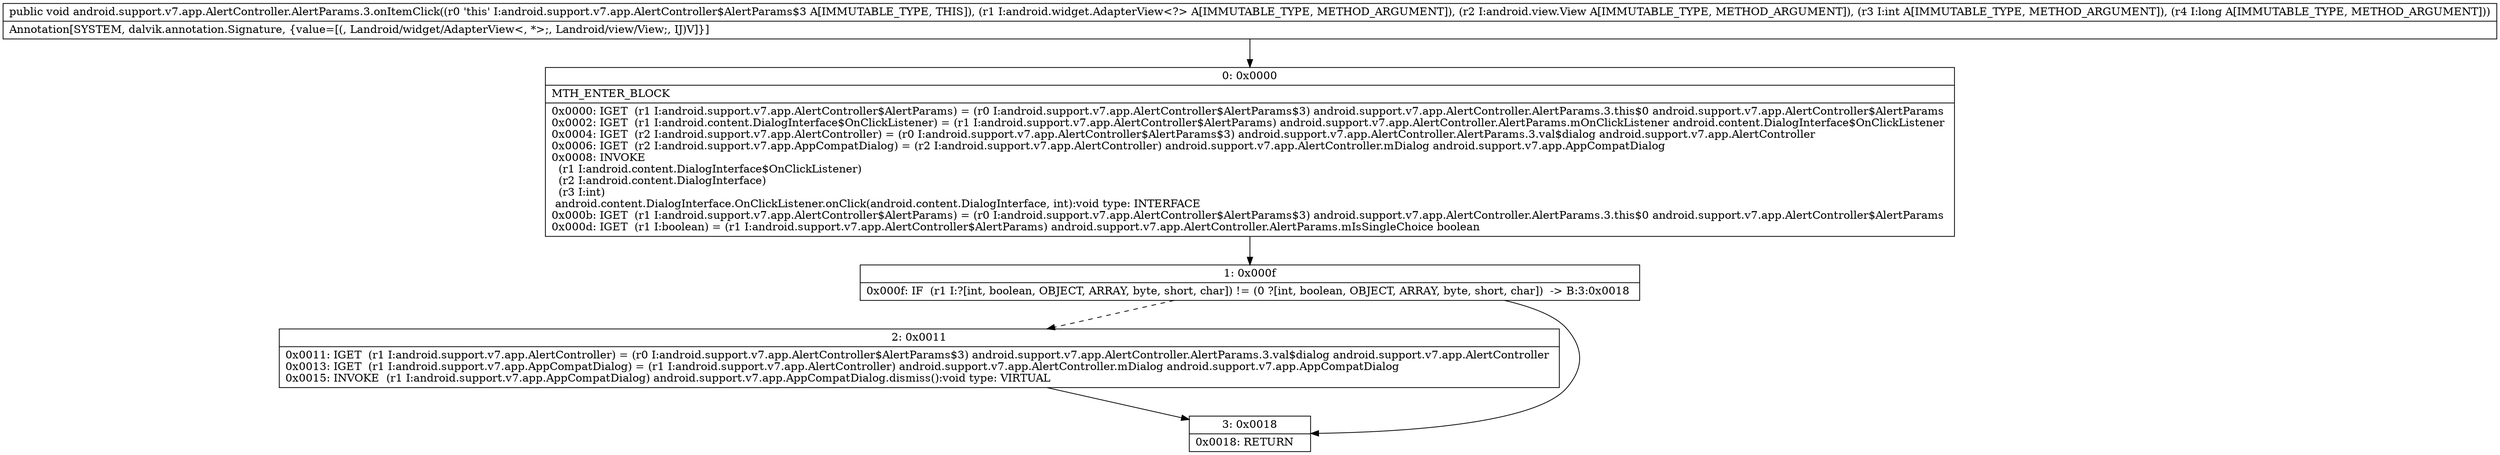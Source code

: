 digraph "CFG forandroid.support.v7.app.AlertController.AlertParams.3.onItemClick(Landroid\/widget\/AdapterView;Landroid\/view\/View;IJ)V" {
Node_0 [shape=record,label="{0\:\ 0x0000|MTH_ENTER_BLOCK\l|0x0000: IGET  (r1 I:android.support.v7.app.AlertController$AlertParams) = (r0 I:android.support.v7.app.AlertController$AlertParams$3) android.support.v7.app.AlertController.AlertParams.3.this$0 android.support.v7.app.AlertController$AlertParams \l0x0002: IGET  (r1 I:android.content.DialogInterface$OnClickListener) = (r1 I:android.support.v7.app.AlertController$AlertParams) android.support.v7.app.AlertController.AlertParams.mOnClickListener android.content.DialogInterface$OnClickListener \l0x0004: IGET  (r2 I:android.support.v7.app.AlertController) = (r0 I:android.support.v7.app.AlertController$AlertParams$3) android.support.v7.app.AlertController.AlertParams.3.val$dialog android.support.v7.app.AlertController \l0x0006: IGET  (r2 I:android.support.v7.app.AppCompatDialog) = (r2 I:android.support.v7.app.AlertController) android.support.v7.app.AlertController.mDialog android.support.v7.app.AppCompatDialog \l0x0008: INVOKE  \l  (r1 I:android.content.DialogInterface$OnClickListener)\l  (r2 I:android.content.DialogInterface)\l  (r3 I:int)\l android.content.DialogInterface.OnClickListener.onClick(android.content.DialogInterface, int):void type: INTERFACE \l0x000b: IGET  (r1 I:android.support.v7.app.AlertController$AlertParams) = (r0 I:android.support.v7.app.AlertController$AlertParams$3) android.support.v7.app.AlertController.AlertParams.3.this$0 android.support.v7.app.AlertController$AlertParams \l0x000d: IGET  (r1 I:boolean) = (r1 I:android.support.v7.app.AlertController$AlertParams) android.support.v7.app.AlertController.AlertParams.mIsSingleChoice boolean \l}"];
Node_1 [shape=record,label="{1\:\ 0x000f|0x000f: IF  (r1 I:?[int, boolean, OBJECT, ARRAY, byte, short, char]) != (0 ?[int, boolean, OBJECT, ARRAY, byte, short, char])  \-\> B:3:0x0018 \l}"];
Node_2 [shape=record,label="{2\:\ 0x0011|0x0011: IGET  (r1 I:android.support.v7.app.AlertController) = (r0 I:android.support.v7.app.AlertController$AlertParams$3) android.support.v7.app.AlertController.AlertParams.3.val$dialog android.support.v7.app.AlertController \l0x0013: IGET  (r1 I:android.support.v7.app.AppCompatDialog) = (r1 I:android.support.v7.app.AlertController) android.support.v7.app.AlertController.mDialog android.support.v7.app.AppCompatDialog \l0x0015: INVOKE  (r1 I:android.support.v7.app.AppCompatDialog) android.support.v7.app.AppCompatDialog.dismiss():void type: VIRTUAL \l}"];
Node_3 [shape=record,label="{3\:\ 0x0018|0x0018: RETURN   \l}"];
MethodNode[shape=record,label="{public void android.support.v7.app.AlertController.AlertParams.3.onItemClick((r0 'this' I:android.support.v7.app.AlertController$AlertParams$3 A[IMMUTABLE_TYPE, THIS]), (r1 I:android.widget.AdapterView\<?\> A[IMMUTABLE_TYPE, METHOD_ARGUMENT]), (r2 I:android.view.View A[IMMUTABLE_TYPE, METHOD_ARGUMENT]), (r3 I:int A[IMMUTABLE_TYPE, METHOD_ARGUMENT]), (r4 I:long A[IMMUTABLE_TYPE, METHOD_ARGUMENT]))  | Annotation[SYSTEM, dalvik.annotation.Signature, \{value=[(, Landroid\/widget\/AdapterView\<, *\>;, Landroid\/view\/View;, IJ)V]\}]\l}"];
MethodNode -> Node_0;
Node_0 -> Node_1;
Node_1 -> Node_2[style=dashed];
Node_1 -> Node_3;
Node_2 -> Node_3;
}

